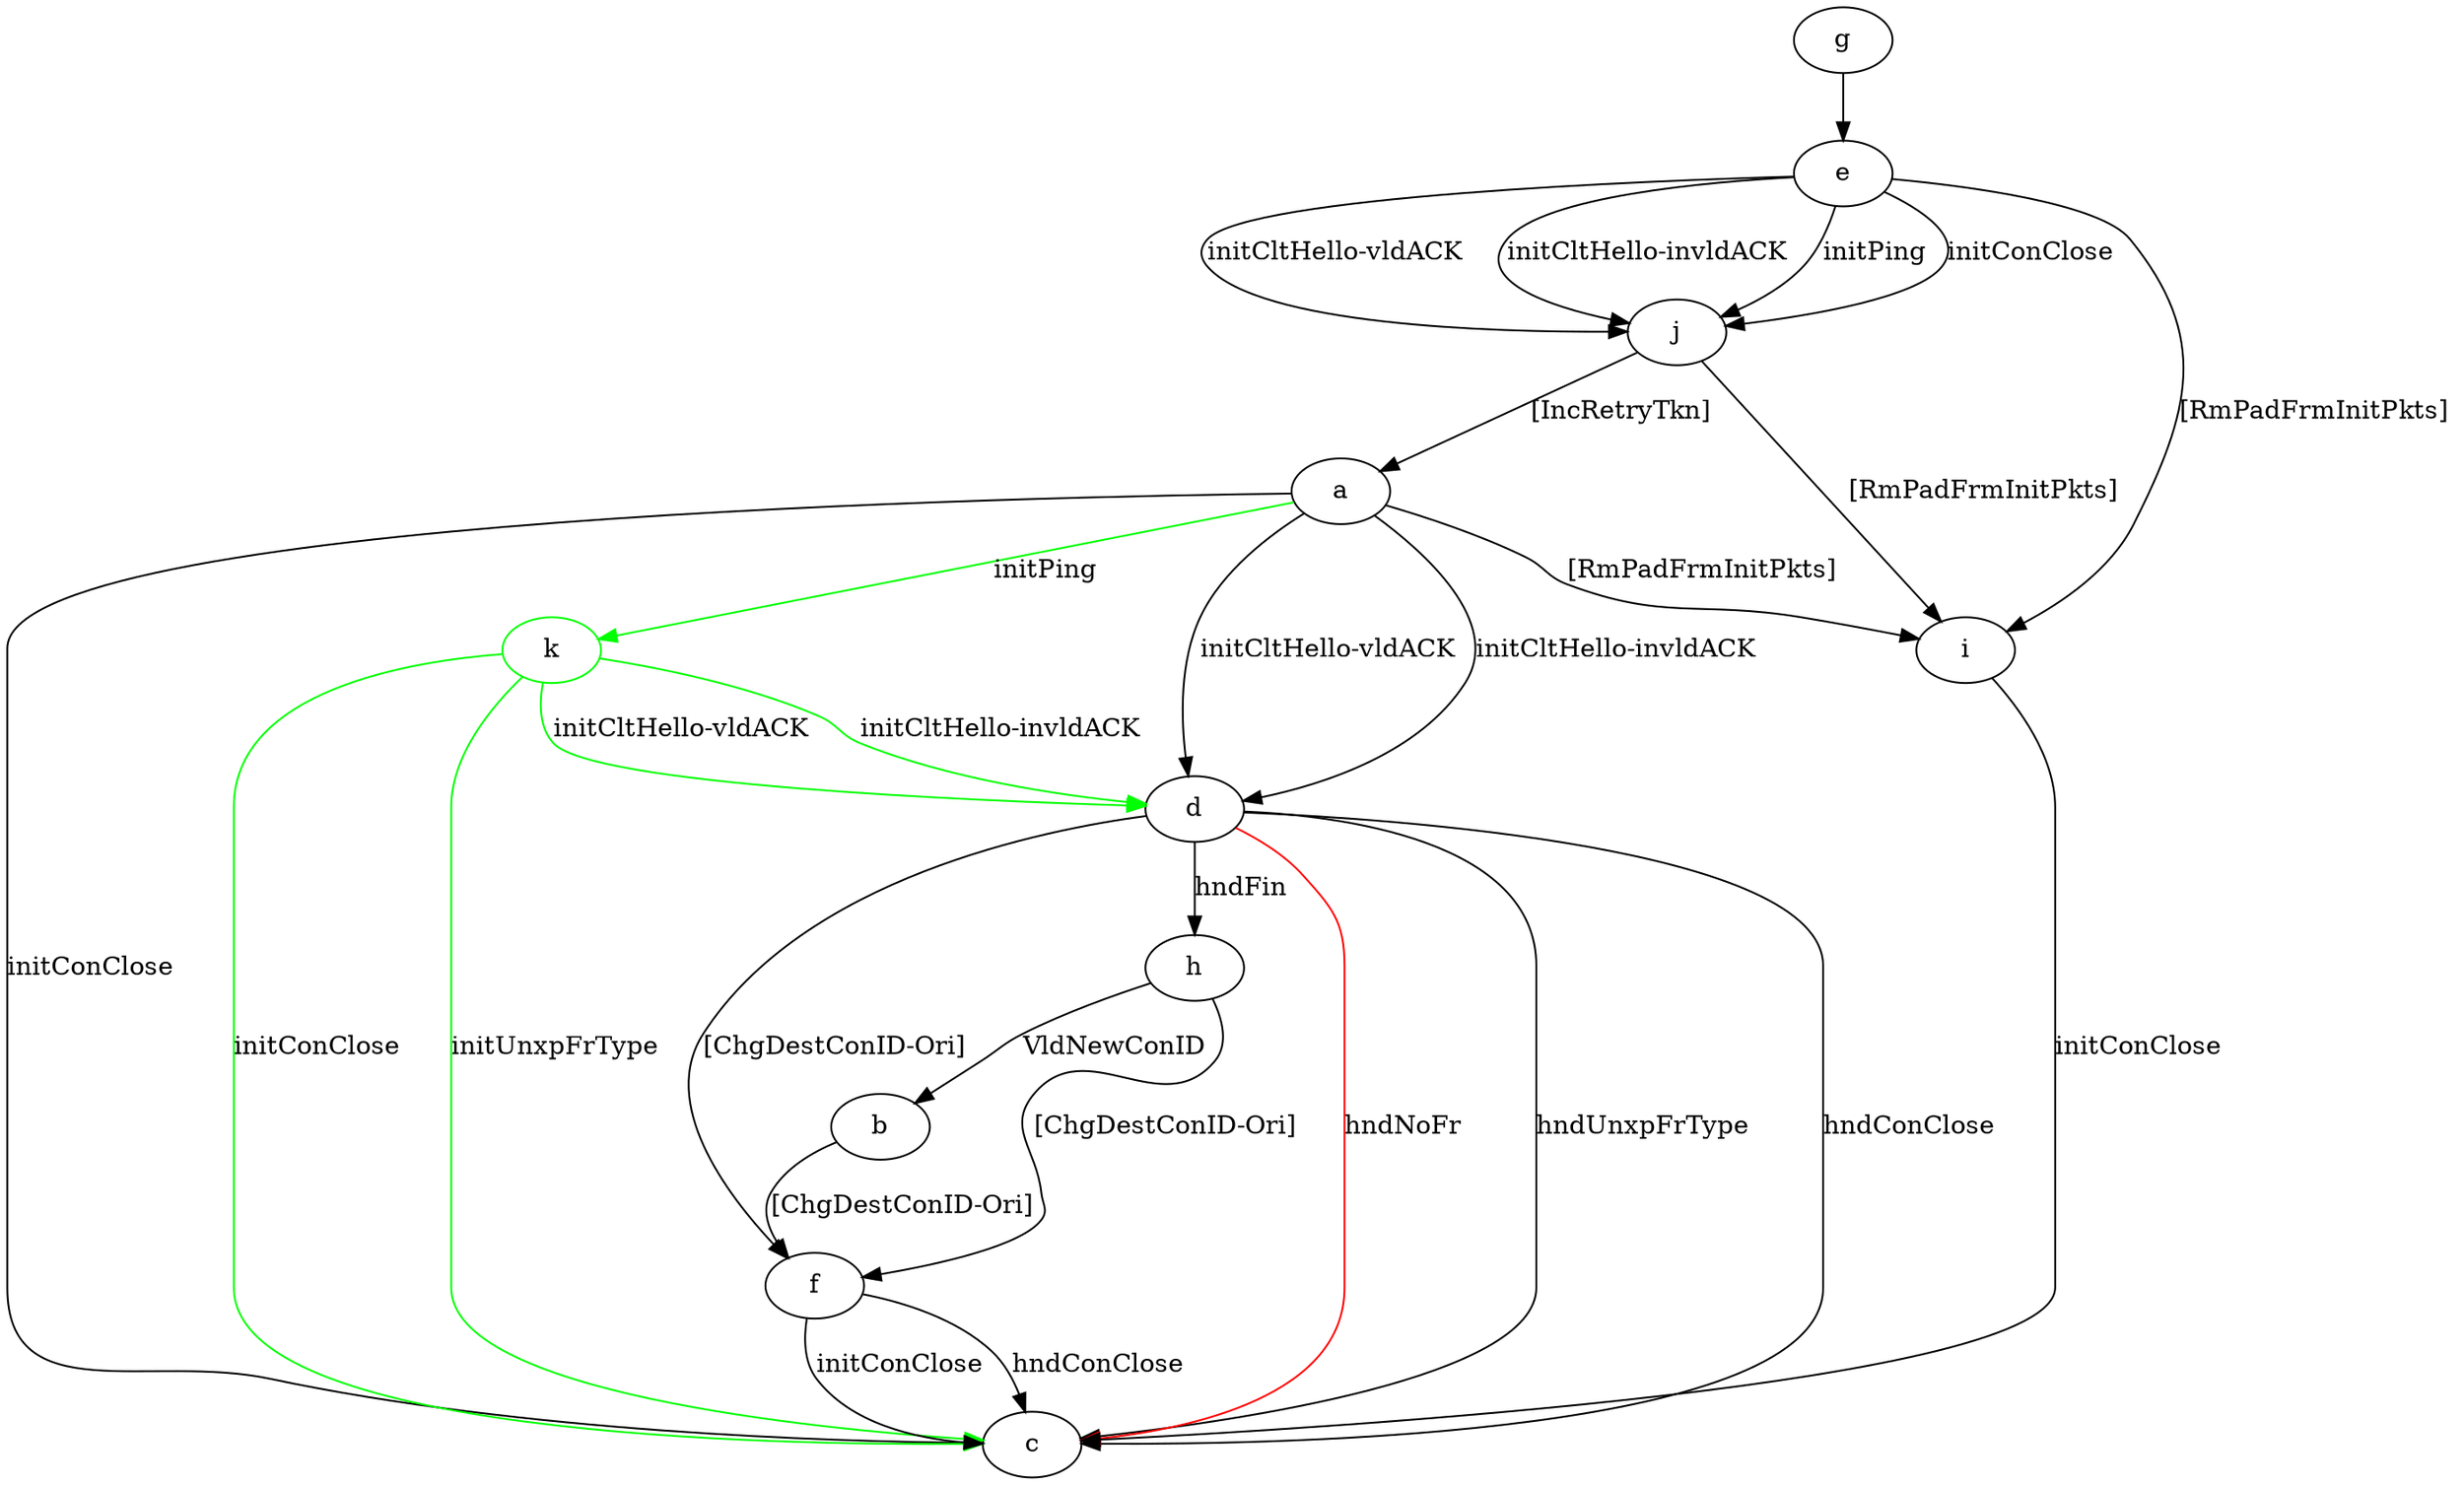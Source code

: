 digraph "" {
	a -> c	[key=0,
		label="initConClose "];
	a -> d	[key=0,
		label="initCltHello-vldACK "];
	a -> d	[key=1,
		label="initCltHello-invldACK "];
	a -> i	[key=0,
		label="[RmPadFrmInitPkts] "];
	k	[color=green];
	a -> k	[key=0,
		color=green,
		label="initPing "];
	b -> f	[key=0,
		label="[ChgDestConID-Ori] "];
	d -> c	[key=0,
		label="hndUnxpFrType "];
	d -> c	[key=1,
		label="hndConClose "];
	d -> c	[key=2,
		color=red,
		label="hndNoFr "];
	d -> f	[key=0,
		label="[ChgDestConID-Ori] "];
	d -> h	[key=0,
		label="hndFin "];
	e -> i	[key=0,
		label="[RmPadFrmInitPkts] "];
	e -> j	[key=0,
		label="initPing "];
	e -> j	[key=1,
		label="initConClose "];
	e -> j	[key=2,
		label="initCltHello-vldACK "];
	e -> j	[key=3,
		label="initCltHello-invldACK "];
	f -> c	[key=0,
		label="initConClose "];
	f -> c	[key=1,
		label="hndConClose "];
	g -> e	[key=0];
	h -> b	[key=0,
		label="VldNewConID "];
	h -> f	[key=0,
		label="[ChgDestConID-Ori] "];
	i -> c	[key=0,
		label="initConClose "];
	j -> a	[key=0,
		label="[IncRetryTkn] "];
	j -> i	[key=0,
		label="[RmPadFrmInitPkts] "];
	k -> c	[key=0,
		color=green,
		label="initConClose "];
	k -> c	[key=1,
		color=green,
		label="initUnxpFrType "];
	k -> d	[key=0,
		color=green,
		label="initCltHello-vldACK "];
	k -> d	[key=1,
		color=green,
		label="initCltHello-invldACK "];
}
